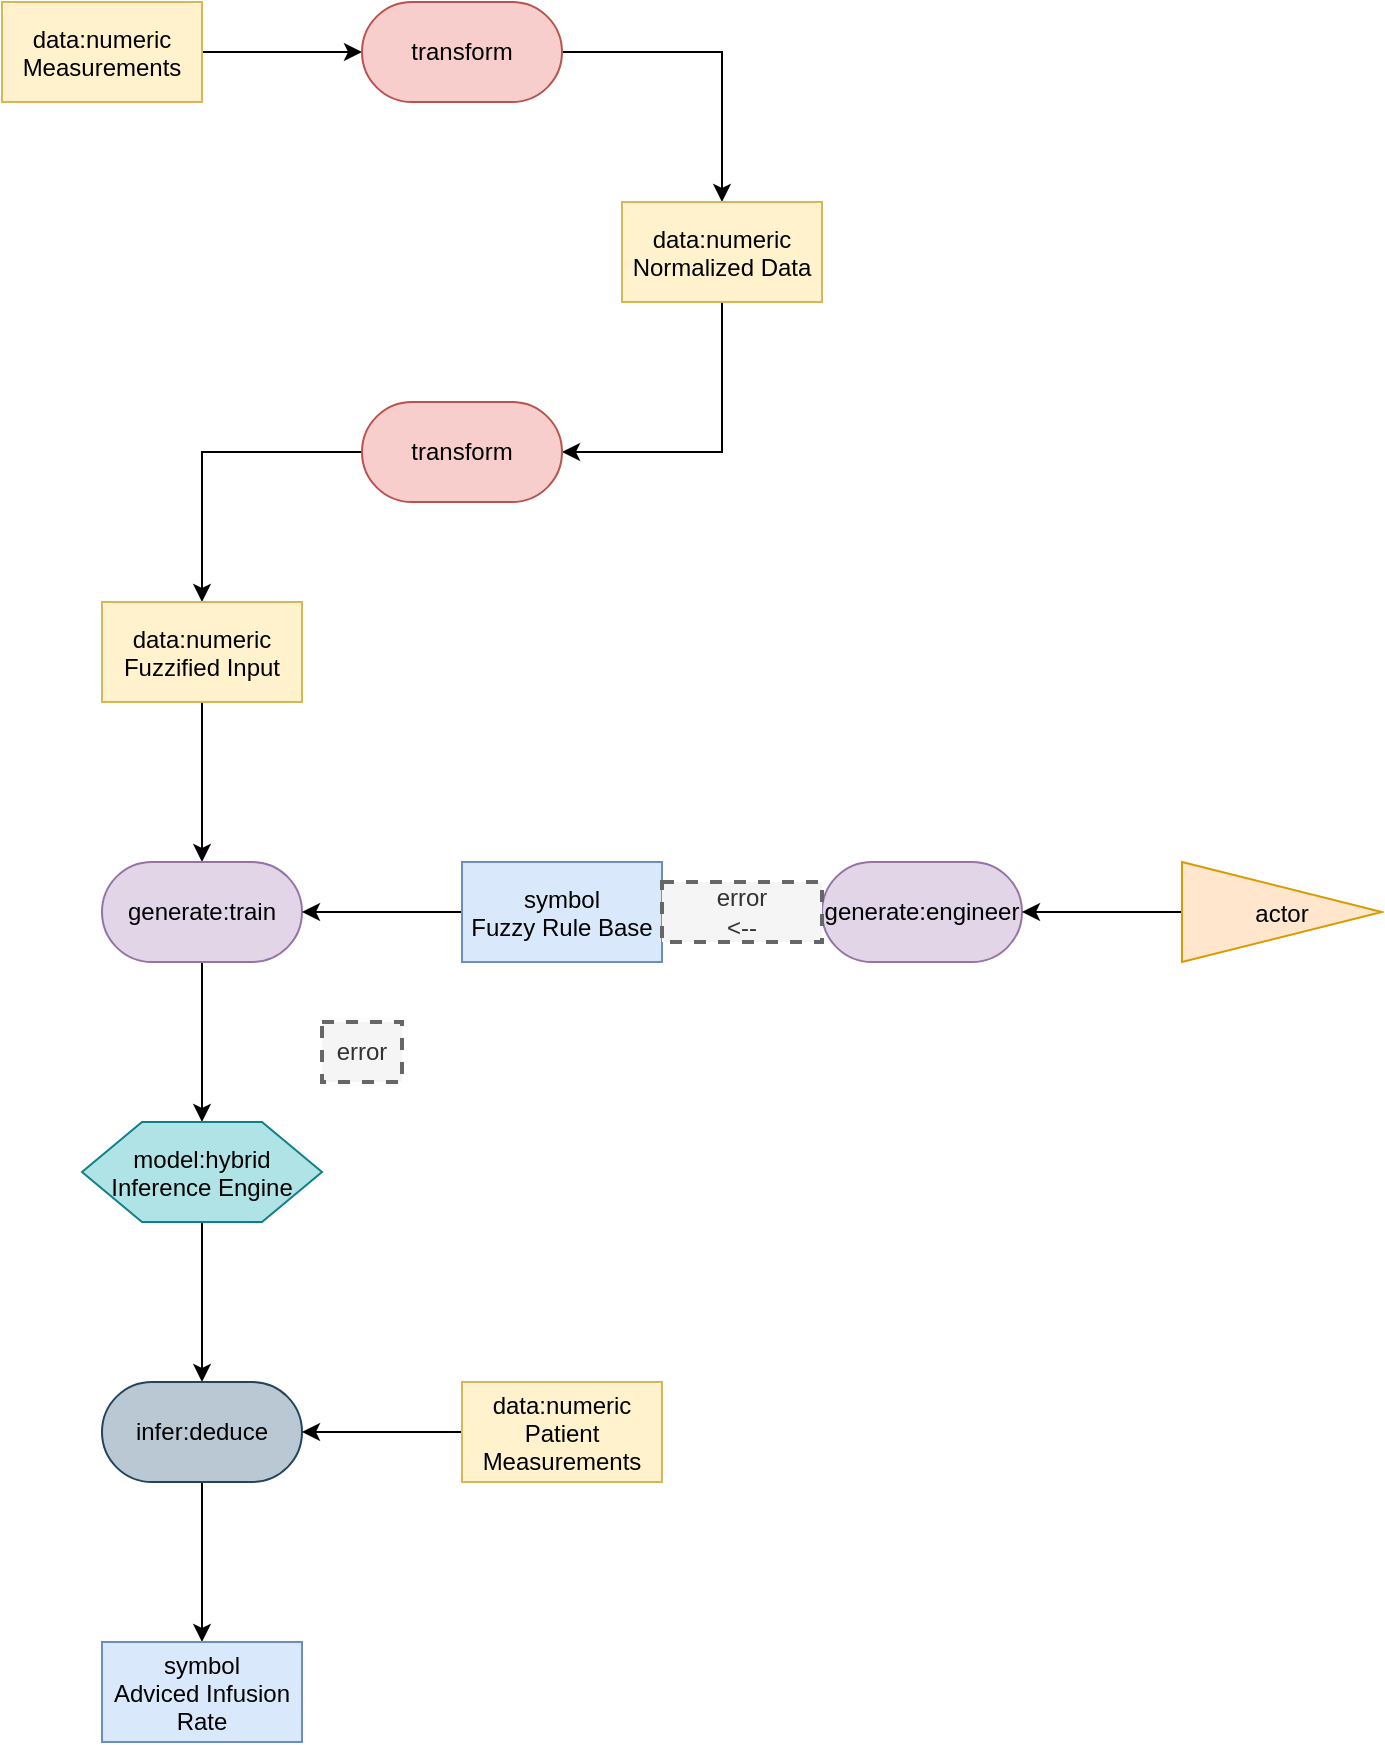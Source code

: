 <mxfile version="27.0.5">
  <diagram name="Page-1" id="Rpvxi5sJwqWbCe2DgjtX">
    <mxGraphModel dx="1123" dy="673" grid="1" gridSize="10" guides="1" tooltips="1" connect="1" arrows="1" fold="1" page="1" pageScale="1" pageWidth="3300" pageHeight="4681" math="0" shadow="0">
      <root>
        <mxCell id="0" />
        <mxCell id="1" parent="0" />
        <mxCell id="TG06ZEq8chrup9HvY8UU-3" style="edgeStyle=orthogonalEdgeStyle;rounded=0;orthogonalLoop=1;jettySize=auto;html=1;exitX=1;exitY=0.5;exitDx=0;exitDy=0;entryX=0;entryY=0.5;entryDx=0;entryDy=0;" edge="1" parent="1" source="TG06ZEq8chrup9HvY8UU-1" target="TG06ZEq8chrup9HvY8UU-2">
          <mxGeometry relative="1" as="geometry" />
        </mxCell>
        <mxCell id="TG06ZEq8chrup9HvY8UU-1" value="data:numeric&#xa;Measurements" style="rectangle;fillColor=#fff2cc;strokeColor=#d6b656;" name="data" vertex="1" parent="1">
          <mxGeometry x="340" y="230" width="100" height="50" as="geometry" />
        </mxCell>
        <mxCell id="TG06ZEq8chrup9HvY8UU-5" style="edgeStyle=orthogonalEdgeStyle;rounded=0;orthogonalLoop=1;jettySize=auto;html=1;exitX=1;exitY=0.5;exitDx=0;exitDy=0;entryX=0.5;entryY=0;entryDx=0;entryDy=0;" edge="1" parent="1" source="TG06ZEq8chrup9HvY8UU-2" target="TG06ZEq8chrup9HvY8UU-4">
          <mxGeometry relative="1" as="geometry" />
        </mxCell>
        <mxCell id="TG06ZEq8chrup9HvY8UU-2" value="transform" style="rounded=1;whiteSpace=wrap;html=1;arcSize=50;fillColor=#f8cecc;strokeColor=#b85450;" name="transform" vertex="1" parent="1">
          <mxGeometry x="520" y="230" width="100" height="50" as="geometry" />
        </mxCell>
        <mxCell id="TG06ZEq8chrup9HvY8UU-7" style="edgeStyle=orthogonalEdgeStyle;rounded=0;orthogonalLoop=1;jettySize=auto;html=1;exitX=0.5;exitY=1;exitDx=0;exitDy=0;entryX=1;entryY=0.5;entryDx=0;entryDy=0;" edge="1" parent="1" source="TG06ZEq8chrup9HvY8UU-4" target="TG06ZEq8chrup9HvY8UU-6">
          <mxGeometry relative="1" as="geometry" />
        </mxCell>
        <mxCell id="TG06ZEq8chrup9HvY8UU-4" value="data:numeric&#xa;Normalized Data" style="rectangle;fillColor=#fff2cc;strokeColor=#d6b656;" name="data" vertex="1" parent="1">
          <mxGeometry x="650" y="330" width="100" height="50" as="geometry" />
        </mxCell>
        <mxCell id="TG06ZEq8chrup9HvY8UU-9" style="edgeStyle=orthogonalEdgeStyle;rounded=0;orthogonalLoop=1;jettySize=auto;html=1;exitX=0;exitY=0.5;exitDx=0;exitDy=0;entryX=0.5;entryY=0;entryDx=0;entryDy=0;" edge="1" parent="1" source="TG06ZEq8chrup9HvY8UU-6" target="TG06ZEq8chrup9HvY8UU-8">
          <mxGeometry relative="1" as="geometry" />
        </mxCell>
        <mxCell id="TG06ZEq8chrup9HvY8UU-6" value="transform" style="rounded=1;whiteSpace=wrap;html=1;arcSize=50;fillColor=#f8cecc;strokeColor=#b85450;" name="transform" vertex="1" parent="1">
          <mxGeometry x="520" y="430" width="100" height="50" as="geometry" />
        </mxCell>
        <mxCell id="TG06ZEq8chrup9HvY8UU-11" style="edgeStyle=orthogonalEdgeStyle;rounded=0;orthogonalLoop=1;jettySize=auto;html=1;exitX=0.5;exitY=1;exitDx=0;exitDy=0;entryX=0.5;entryY=0;entryDx=0;entryDy=0;" edge="1" parent="1" source="TG06ZEq8chrup9HvY8UU-8" target="TG06ZEq8chrup9HvY8UU-10">
          <mxGeometry relative="1" as="geometry" />
        </mxCell>
        <mxCell id="TG06ZEq8chrup9HvY8UU-8" value="data:numeric&#xa;Fuzzified Input" style="rectangle;fillColor=#fff2cc;strokeColor=#d6b656;" name="data" vertex="1" parent="1" tooltip="⚠️ Node not part of any valid pattern.">
          <mxGeometry x="390" y="530" width="100" height="50" as="geometry" />
        </mxCell>
        <mxCell id="TG06ZEq8chrup9HvY8UU-20" style="edgeStyle=orthogonalEdgeStyle;rounded=0;orthogonalLoop=1;jettySize=auto;html=1;exitX=0.5;exitY=1;exitDx=0;exitDy=0;entryX=0.5;entryY=0;entryDx=0;entryDy=0;" edge="1" parent="1" source="TG06ZEq8chrup9HvY8UU-10" target="TG06ZEq8chrup9HvY8UU-19">
          <mxGeometry relative="1" as="geometry" />
        </mxCell>
        <mxCell id="TG06ZEq8chrup9HvY8UU-10" value="generate:train" style="rounded=1;whiteSpace=wrap;html=1;arcSize=50;fillColor=#e1d5e7;strokeColor=#9673a6;" name="generate:train" vertex="1" parent="1">
          <mxGeometry x="390" y="660" width="100" height="50" as="geometry" />
        </mxCell>
        <mxCell id="TG06ZEq8chrup9HvY8UU-13" style="edgeStyle=orthogonalEdgeStyle;rounded=0;orthogonalLoop=1;jettySize=auto;html=1;entryX=1;entryY=0.5;entryDx=0;entryDy=0;" edge="1" parent="1" source="TG06ZEq8chrup9HvY8UU-12" target="TG06ZEq8chrup9HvY8UU-10">
          <mxGeometry relative="1" as="geometry" />
        </mxCell>
        <mxCell id="TG06ZEq8chrup9HvY8UU-12" value="symbol&#xa;Fuzzy Rule Base" style="rectangle;fillColor=#dae8fc;strokeColor=#6c8ebf;" name="symbol" vertex="1" parent="1">
          <mxGeometry x="570" y="660" width="100" height="50" as="geometry" />
        </mxCell>
        <mxCell id="TG06ZEq8chrup9HvY8UU-14" value="generate:engineer" style="rounded=1;whiteSpace=wrap;html=1;arcSize=50;fillColor=#e1d5e7;strokeColor=#9673a6;" name="generate:engineer" vertex="1" parent="1">
          <mxGeometry x="750" y="660" width="100" height="50" as="geometry" />
        </mxCell>
        <mxCell id="TG06ZEq8chrup9HvY8UU-16" value="&lt;div&gt;error&lt;/div&gt;&lt;div&gt;&amp;lt;--&lt;/div&gt;" style="text;html=1;align=center;verticalAlign=middle;whiteSpace=wrap;rounded=0;dashed=1;fillColor=#f5f5f5;fontColor=#333333;strokeColor=#666666;strokeWidth=2;" name="text" vertex="1" parent="1">
          <mxGeometry x="670" y="670" width="80" height="30" as="geometry" />
        </mxCell>
        <mxCell id="TG06ZEq8chrup9HvY8UU-18" style="edgeStyle=orthogonalEdgeStyle;rounded=0;orthogonalLoop=1;jettySize=auto;html=1;entryX=1;entryY=0.5;entryDx=0;entryDy=0;" edge="1" parent="1" source="TG06ZEq8chrup9HvY8UU-17" target="TG06ZEq8chrup9HvY8UU-14">
          <mxGeometry relative="1" as="geometry" />
        </mxCell>
        <mxCell id="TG06ZEq8chrup9HvY8UU-17" value="actor" style="triangle;fillColor=#ffe6cc;strokeColor=#d79b00;" name="actor" vertex="1" parent="1">
          <mxGeometry x="930" y="660" width="100" height="50" as="geometry" />
        </mxCell>
        <mxCell id="TG06ZEq8chrup9HvY8UU-22" style="edgeStyle=orthogonalEdgeStyle;rounded=0;orthogonalLoop=1;jettySize=auto;html=1;exitX=0.5;exitY=1;exitDx=0;exitDy=0;entryX=0.5;entryY=0;entryDx=0;entryDy=0;" edge="1" parent="1" source="TG06ZEq8chrup9HvY8UU-19" target="TG06ZEq8chrup9HvY8UU-21">
          <mxGeometry relative="1" as="geometry" />
        </mxCell>
        <mxCell id="TG06ZEq8chrup9HvY8UU-19" value="model:hybrid&#xa;Inference Engine" style="shape=hexagon;perimeter=hexagonPerimeter2;fillColor=#b0e3e6;strokeColor=#0e8088;" name="model" vertex="1" parent="1">
          <mxGeometry x="380" y="790" width="120" height="50" as="geometry" />
        </mxCell>
        <mxCell id="TG06ZEq8chrup9HvY8UU-26" style="edgeStyle=orthogonalEdgeStyle;rounded=0;orthogonalLoop=1;jettySize=auto;html=1;exitX=0.5;exitY=1;exitDx=0;exitDy=0;entryX=0.5;entryY=0;entryDx=0;entryDy=0;" edge="1" parent="1" source="TG06ZEq8chrup9HvY8UU-21" target="TG06ZEq8chrup9HvY8UU-25">
          <mxGeometry relative="1" as="geometry" />
        </mxCell>
        <mxCell id="TG06ZEq8chrup9HvY8UU-21" value="infer:deduce" style="rounded=1;whiteSpace=wrap;html=1;arcSize=50;fillColor=#bac8d3;strokeColor=#23445d;" name="infer:deduce" vertex="1" parent="1">
          <mxGeometry x="390" y="920" width="100" height="50" as="geometry" />
        </mxCell>
        <mxCell id="TG06ZEq8chrup9HvY8UU-24" style="edgeStyle=orthogonalEdgeStyle;rounded=0;orthogonalLoop=1;jettySize=auto;html=1;entryX=1;entryY=0.5;entryDx=0;entryDy=0;" edge="1" parent="1" source="TG06ZEq8chrup9HvY8UU-23" target="TG06ZEq8chrup9HvY8UU-21">
          <mxGeometry relative="1" as="geometry" />
        </mxCell>
        <mxCell id="TG06ZEq8chrup9HvY8UU-23" value="data:numeric&#xa;Patient&#xa;Measurements" style="rectangle;fillColor=#fff2cc;strokeColor=#d6b656;" name="data" vertex="1" parent="1">
          <mxGeometry x="570" y="920" width="100" height="50" as="geometry" />
        </mxCell>
        <mxCell id="TG06ZEq8chrup9HvY8UU-25" value="symbol&#xa;Adviced Infusion&#xa;Rate" style="rectangle;fillColor=#dae8fc;strokeColor=#6c8ebf;" name="symbol" vertex="1" parent="1">
          <mxGeometry x="390" y="1050" width="100" height="50" as="geometry" />
        </mxCell>
        <mxCell id="TG06ZEq8chrup9HvY8UU-27" value="error" style="text;html=1;align=center;verticalAlign=middle;whiteSpace=wrap;rounded=0;dashed=1;fillColor=#f5f5f5;fontColor=#333333;strokeColor=#666666;strokeWidth=2;" name="text" vertex="1" parent="1">
          <mxGeometry x="500" y="740" width="40" height="30" as="geometry" />
        </mxCell>
      </root>
    </mxGraphModel>
  </diagram>
</mxfile>
